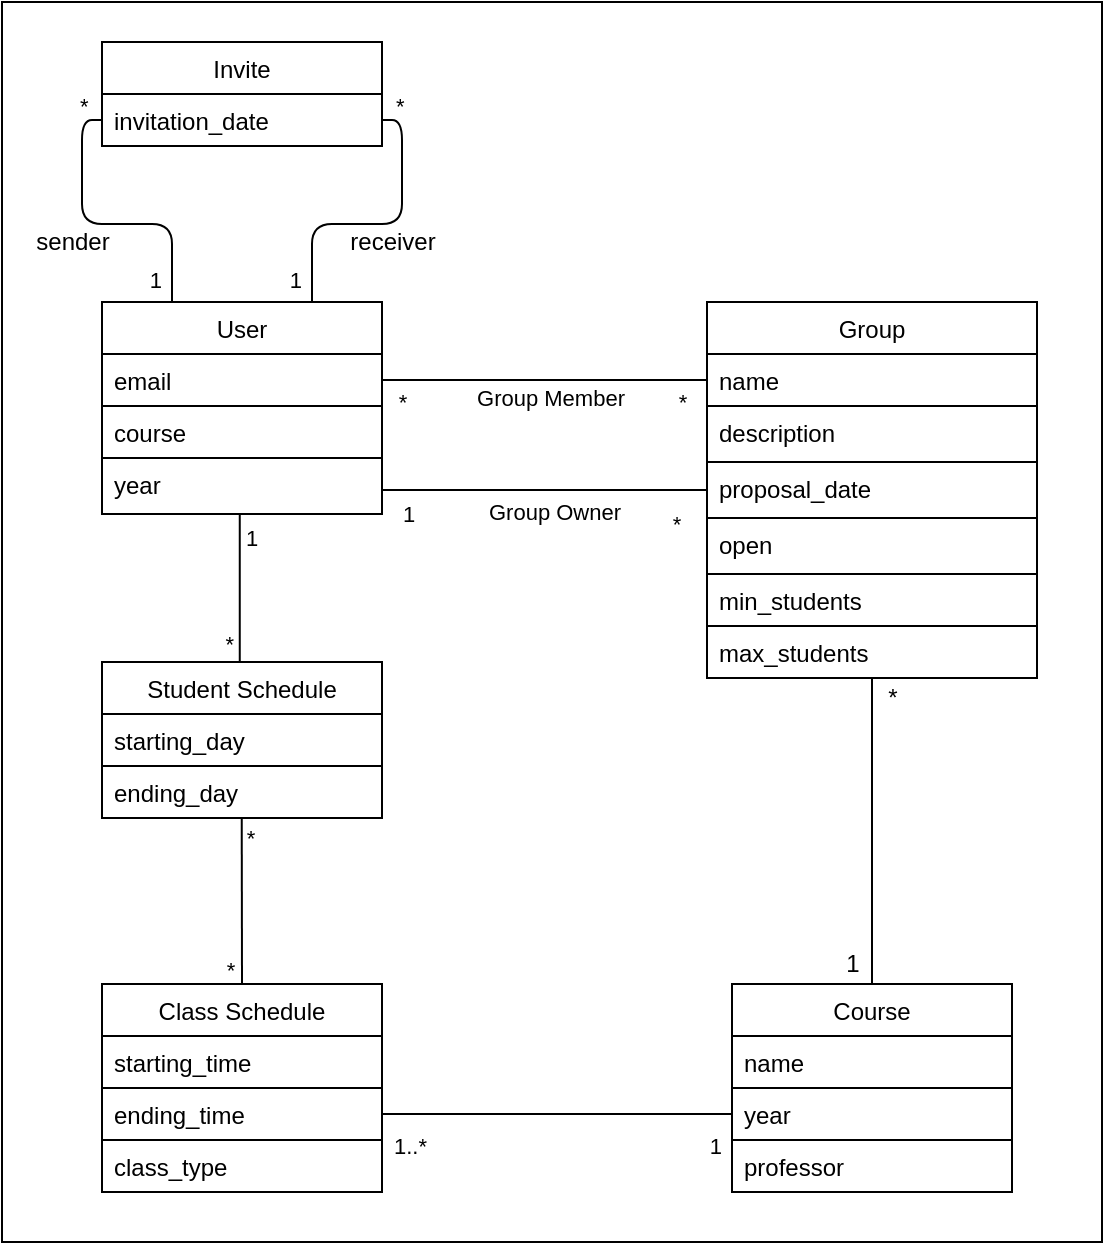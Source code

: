 <mxfile>
    <diagram id="Wl1pykvxas4ZJPK3ME9j" name="Page-1">
        <mxGraphModel dx="374" dy="793" grid="1" gridSize="10" guides="1" tooltips="1" connect="1" arrows="1" fold="1" page="1" pageScale="1" pageWidth="827" pageHeight="1169" background="none" math="0" shadow="0">
            <root>
                <mxCell id="0"/>
                <mxCell id="1" parent="0"/>
                <mxCell id="119" value="" style="rounded=0;whiteSpace=wrap;html=1;" parent="1" vertex="1">
                    <mxGeometry x="180" y="150" width="550" height="620" as="geometry"/>
                </mxCell>
                <mxCell id="2" value="User" style="swimlane;fontStyle=0;childLayout=stackLayout;horizontal=1;startSize=26;fillColor=#ffffff;horizontalStack=0;resizeParent=1;resizeParentMax=0;resizeLast=0;collapsible=1;marginBottom=0;labelBackgroundColor=none;strokeColor=default;" parent="1" vertex="1">
                    <mxGeometry x="230" y="300" width="140" height="106" as="geometry"/>
                </mxCell>
                <mxCell id="3" value="email" style="text;strokeColor=default;fillColor=#FFFFFF;align=left;verticalAlign=top;spacingLeft=4;spacingRight=4;overflow=hidden;rotatable=0;points=[[0,0.5],[1,0.5]];portConstraint=eastwest;labelBackgroundColor=none;" parent="2" vertex="1">
                    <mxGeometry y="26" width="140" height="26" as="geometry"/>
                </mxCell>
                <mxCell id="4" value="course" style="text;strokeColor=default;fillColor=#FFFFFF;align=left;verticalAlign=top;spacingLeft=4;spacingRight=4;overflow=hidden;rotatable=0;points=[[0,0.5],[1,0.5]];portConstraint=eastwest;labelBackgroundColor=none;" parent="2" vertex="1">
                    <mxGeometry y="52" width="140" height="26" as="geometry"/>
                </mxCell>
                <mxCell id="5" value="year" style="text;strokeColor=default;fillColor=#FFFFFF;align=left;verticalAlign=top;spacingLeft=4;spacingRight=4;overflow=hidden;rotatable=0;points=[[0,0.5],[1,0.5]];portConstraint=eastwest;labelBackgroundColor=none;" parent="2" vertex="1">
                    <mxGeometry y="78" width="140" height="28" as="geometry"/>
                </mxCell>
                <mxCell id="16" value="Group" style="swimlane;fontStyle=0;childLayout=stackLayout;horizontal=1;startSize=26;fillColor=#ffffff;horizontalStack=0;resizeParent=1;resizeParentMax=0;resizeLast=0;collapsible=1;marginBottom=0;labelBackgroundColor=none;" parent="1" vertex="1">
                    <mxGeometry x="532.5" y="300" width="165" height="188" as="geometry"/>
                </mxCell>
                <mxCell id="17" value="name" style="text;strokeColor=default;fillColor=#FFFFFF;align=left;verticalAlign=top;spacingLeft=4;spacingRight=4;overflow=hidden;rotatable=0;points=[[0,0.5],[1,0.5]];portConstraint=eastwest;labelBackgroundColor=none;" parent="16" vertex="1">
                    <mxGeometry y="26" width="165" height="26" as="geometry"/>
                </mxCell>
                <mxCell id="113" value="description" style="text;strokeColor=default;fillColor=#FFFFFF;align=left;verticalAlign=top;spacingLeft=4;spacingRight=4;overflow=hidden;rotatable=0;points=[[0,0.5],[1,0.5]];portConstraint=eastwest;labelBackgroundColor=none;" parent="16" vertex="1">
                    <mxGeometry y="52" width="165" height="28" as="geometry"/>
                </mxCell>
                <mxCell id="19" value="proposal_date" style="text;strokeColor=default;fillColor=#FFFFFF;align=left;verticalAlign=top;spacingLeft=4;spacingRight=4;overflow=hidden;rotatable=0;points=[[0,0.5],[1,0.5]];portConstraint=eastwest;labelBackgroundColor=none;" parent="16" vertex="1">
                    <mxGeometry y="80" width="165" height="28" as="geometry"/>
                </mxCell>
                <mxCell id="115" value="open" style="text;strokeColor=default;fillColor=#FFFFFF;align=left;verticalAlign=top;spacingLeft=4;spacingRight=4;overflow=hidden;rotatable=0;points=[[0,0.5],[1,0.5]];portConstraint=eastwest;labelBackgroundColor=none;" parent="16" vertex="1">
                    <mxGeometry y="108" width="165" height="28" as="geometry"/>
                </mxCell>
                <mxCell id="114" value="min_students" style="text;strokeColor=default;fillColor=#FFFFFF;align=left;verticalAlign=top;spacingLeft=4;spacingRight=4;overflow=hidden;rotatable=0;points=[[0,0.5],[1,0.5]];portConstraint=eastwest;labelBackgroundColor=none;" parent="16" vertex="1">
                    <mxGeometry y="136" width="165" height="26" as="geometry"/>
                </mxCell>
                <mxCell id="116" value="max_students" style="text;strokeColor=default;fillColor=#FFFFFF;align=left;verticalAlign=top;spacingLeft=4;spacingRight=4;overflow=hidden;rotatable=0;points=[[0,0.5],[1,0.5]];portConstraint=eastwest;labelBackgroundColor=none;" parent="16" vertex="1">
                    <mxGeometry y="162" width="165" height="26" as="geometry"/>
                </mxCell>
                <mxCell id="20" value="Course" style="swimlane;fontStyle=0;childLayout=stackLayout;horizontal=1;startSize=26;fillColor=#ffffff;horizontalStack=0;resizeParent=1;resizeParentMax=0;resizeLast=0;collapsible=1;marginBottom=0;labelBackgroundColor=none;" parent="1" vertex="1">
                    <mxGeometry x="545" y="641" width="140" height="104" as="geometry">
                        <mxRectangle x="230" y="250" width="50" height="26" as="alternateBounds"/>
                    </mxGeometry>
                </mxCell>
                <mxCell id="21" value="name" style="text;strokeColor=default;fillColor=#FFFFFF;align=left;verticalAlign=top;spacingLeft=4;spacingRight=4;overflow=hidden;rotatable=0;points=[[0,0.5],[1,0.5]];portConstraint=eastwest;labelBackgroundColor=none;" parent="20" vertex="1">
                    <mxGeometry y="26" width="140" height="26" as="geometry"/>
                </mxCell>
                <mxCell id="22" value="year" style="text;strokeColor=default;fillColor=#FFFFFF;align=left;verticalAlign=top;spacingLeft=4;spacingRight=4;overflow=hidden;rotatable=0;points=[[0,0.5],[1,0.5]];portConstraint=eastwest;labelBackgroundColor=none;" parent="20" vertex="1">
                    <mxGeometry y="52" width="140" height="26" as="geometry"/>
                </mxCell>
                <mxCell id="23" value="professor" style="text;strokeColor=default;fillColor=#FFFFFF;align=left;verticalAlign=top;spacingLeft=4;spacingRight=4;overflow=hidden;rotatable=0;points=[[0,0.5],[1,0.5]];portConstraint=eastwest;labelBackgroundColor=none;" parent="20" vertex="1">
                    <mxGeometry y="78" width="140" height="26" as="geometry"/>
                </mxCell>
                <mxCell id="28" value="Class Schedule" style="swimlane;fontStyle=0;childLayout=stackLayout;horizontal=1;startSize=26;fillColor=#ffffff;horizontalStack=0;resizeParent=1;resizeParentMax=0;resizeLast=0;collapsible=1;marginBottom=0;labelBackgroundColor=none;" parent="1" vertex="1">
                    <mxGeometry x="230" y="641" width="140" height="104" as="geometry"/>
                </mxCell>
                <mxCell id="29" value="starting_time" style="text;strokeColor=default;fillColor=#FFFFFF;align=left;verticalAlign=top;spacingLeft=4;spacingRight=4;overflow=hidden;rotatable=0;points=[[0,0.5],[1,0.5]];portConstraint=eastwest;labelBackgroundColor=none;" parent="28" vertex="1">
                    <mxGeometry y="26" width="140" height="26" as="geometry"/>
                </mxCell>
                <mxCell id="30" value="ending_time" style="text;strokeColor=default;fillColor=#FFFFFF;align=left;verticalAlign=top;spacingLeft=4;spacingRight=4;overflow=hidden;rotatable=0;points=[[0,0.5],[1,0.5]];portConstraint=eastwest;labelBackgroundColor=none;" parent="28" vertex="1">
                    <mxGeometry y="52" width="140" height="26" as="geometry"/>
                </mxCell>
                <mxCell id="31" value="class_type" style="text;strokeColor=default;fillColor=#FFFFFF;align=left;verticalAlign=top;spacingLeft=4;spacingRight=4;overflow=hidden;rotatable=0;points=[[0,0.5],[1,0.5]];portConstraint=eastwest;labelBackgroundColor=none;" parent="28" vertex="1">
                    <mxGeometry y="78" width="140" height="26" as="geometry"/>
                </mxCell>
                <mxCell id="32" value="Student Schedule" style="swimlane;fontStyle=0;childLayout=stackLayout;horizontal=1;startSize=26;fillColor=#ffffff;horizontalStack=0;resizeParent=1;resizeParentMax=0;resizeLast=0;collapsible=1;marginBottom=0;labelBackgroundColor=none;" parent="1" vertex="1">
                    <mxGeometry x="230" y="480" width="140" height="78" as="geometry"/>
                </mxCell>
                <mxCell id="33" value="starting_day" style="text;strokeColor=default;fillColor=#FFFFFF;align=left;verticalAlign=top;spacingLeft=4;spacingRight=4;overflow=hidden;rotatable=0;points=[[0,0.5],[1,0.5]];portConstraint=eastwest;labelBackgroundColor=none;" parent="32" vertex="1">
                    <mxGeometry y="26" width="140" height="26" as="geometry"/>
                </mxCell>
                <mxCell id="34" value="ending_day" style="text;strokeColor=default;fillColor=#FFFFFF;align=left;verticalAlign=top;spacingLeft=4;spacingRight=4;overflow=hidden;rotatable=0;points=[[0,0.5],[1,0.5]];portConstraint=eastwest;labelBackgroundColor=none;" parent="32" vertex="1">
                    <mxGeometry y="52" width="140" height="26" as="geometry"/>
                </mxCell>
                <mxCell id="35" value="Invite" style="swimlane;fontStyle=0;childLayout=stackLayout;horizontal=1;startSize=26;fillColor=default;horizontalStack=0;resizeParent=1;resizeParentMax=0;resizeLast=0;collapsible=1;marginBottom=0;labelBackgroundColor=none;swimlaneLine=1;shadow=0;strokeColor=default;" parent="1" vertex="1">
                    <mxGeometry x="230" y="170" width="140" height="52" as="geometry"/>
                </mxCell>
                <mxCell id="36" value="invitation_date" style="text;strokeColor=default;fillColor=#FFFFFF;align=left;verticalAlign=top;spacingLeft=4;spacingRight=4;overflow=hidden;rotatable=0;points=[[0,0.5],[1,0.5]];portConstraint=eastwest;labelBackgroundColor=none;" parent="35" vertex="1">
                    <mxGeometry y="26" width="140" height="26" as="geometry"/>
                </mxCell>
                <mxCell id="50" style="edgeStyle=none;html=1;strokeColor=default;endArrow=none;endFill=0;labelBackgroundColor=none;exitX=1;exitY=0.571;exitDx=0;exitDy=0;entryX=0;entryY=0.5;entryDx=0;entryDy=0;exitPerimeter=0;" parent="1" source="5" target="16" edge="1">
                    <mxGeometry relative="1" as="geometry">
                        <Array as="points"/>
                        <mxPoint x="530" y="392" as="targetPoint"/>
                        <mxPoint x="400" y="390" as="sourcePoint"/>
                    </mxGeometry>
                </mxCell>
                <mxCell id="65" value="Group Owner" style="edgeLabel;html=1;align=center;verticalAlign=middle;resizable=0;points=[];labelBackgroundColor=none;" parent="50" connectable="0" vertex="1">
                    <mxGeometry x="-0.29" relative="1" as="geometry">
                        <mxPoint x="28" y="11" as="offset"/>
                    </mxGeometry>
                </mxCell>
                <mxCell id="66" value="1" style="edgeLabel;html=1;align=center;verticalAlign=middle;resizable=0;points=[];labelBackgroundColor=none;" parent="50" connectable="0" vertex="1">
                    <mxGeometry x="-0.843" y="4" relative="1" as="geometry">
                        <mxPoint y="16" as="offset"/>
                    </mxGeometry>
                </mxCell>
                <mxCell id="68" value="*" style="edgeLabel;html=1;align=center;verticalAlign=middle;resizable=0;points=[];labelBackgroundColor=none;" parent="50" connectable="0" vertex="1">
                    <mxGeometry x="0.806" y="2" relative="1" as="geometry">
                        <mxPoint y="19" as="offset"/>
                    </mxGeometry>
                </mxCell>
                <mxCell id="55" value="" style="endArrow=none;html=1;edgeStyle=orthogonalEdgeStyle;entryX=0;entryY=0.5;entryDx=0;entryDy=0;exitX=1;exitY=0.5;exitDx=0;exitDy=0;labelBackgroundColor=none;" parent="1" source="30" target="22" edge="1">
                    <mxGeometry relative="1" as="geometry">
                        <mxPoint x="370" y="700" as="sourcePoint"/>
                        <mxPoint x="530" y="700" as="targetPoint"/>
                    </mxGeometry>
                </mxCell>
                <mxCell id="56" value="1..*" style="edgeLabel;resizable=0;html=1;align=left;verticalAlign=bottom;labelBackgroundColor=none;" parent="55" connectable="0" vertex="1">
                    <mxGeometry x="-1" relative="1" as="geometry">
                        <mxPoint x="4" y="24" as="offset"/>
                    </mxGeometry>
                </mxCell>
                <mxCell id="57" value="1" style="edgeLabel;resizable=0;html=1;align=right;verticalAlign=bottom;labelBackgroundColor=none;" parent="55" connectable="0" vertex="1">
                    <mxGeometry x="1" relative="1" as="geometry">
                        <mxPoint x="-5" y="24" as="offset"/>
                    </mxGeometry>
                </mxCell>
                <mxCell id="61" value="" style="endArrow=none;html=1;edgeStyle=orthogonalEdgeStyle;entryX=0.25;entryY=0;entryDx=0;entryDy=0;exitX=0;exitY=0.5;exitDx=0;exitDy=0;labelBackgroundColor=none;" parent="1" source="36" target="2" edge="1">
                    <mxGeometry relative="1" as="geometry">
                        <mxPoint x="70" y="270" as="sourcePoint"/>
                        <mxPoint x="230" y="270" as="targetPoint"/>
                    </mxGeometry>
                </mxCell>
                <mxCell id="62" value="*" style="edgeLabel;resizable=0;html=1;align=left;verticalAlign=bottom;labelBackgroundColor=none;" parent="61" connectable="0" vertex="1">
                    <mxGeometry x="-1" relative="1" as="geometry">
                        <mxPoint x="-13" y="1" as="offset"/>
                    </mxGeometry>
                </mxCell>
                <mxCell id="63" value="1" style="edgeLabel;resizable=0;html=1;align=right;verticalAlign=bottom;labelBackgroundColor=none;" parent="61" connectable="0" vertex="1">
                    <mxGeometry x="1" relative="1" as="geometry">
                        <mxPoint x="-5" y="-3" as="offset"/>
                    </mxGeometry>
                </mxCell>
                <mxCell id="67" value="sender" style="text;html=1;align=center;verticalAlign=middle;resizable=0;points=[];autosize=1;strokeColor=none;fillColor=none;labelBackgroundColor=none;" parent="1" vertex="1">
                    <mxGeometry x="190" y="260" width="50" height="20" as="geometry"/>
                </mxCell>
                <mxCell id="69" value="" style="endArrow=none;html=1;edgeStyle=orthogonalEdgeStyle;entryX=0.75;entryY=0;entryDx=0;entryDy=0;exitX=1;exitY=0.5;exitDx=0;exitDy=0;labelBackgroundColor=none;" parent="1" source="36" target="2" edge="1">
                    <mxGeometry relative="1" as="geometry">
                        <mxPoint x="300" y="209" as="sourcePoint"/>
                        <mxPoint x="335" y="300" as="targetPoint"/>
                    </mxGeometry>
                </mxCell>
                <mxCell id="71" value="1" style="edgeLabel;resizable=0;html=1;align=right;verticalAlign=bottom;labelBackgroundColor=none;" parent="69" connectable="0" vertex="1">
                    <mxGeometry x="1" relative="1" as="geometry">
                        <mxPoint x="-5" y="-3" as="offset"/>
                    </mxGeometry>
                </mxCell>
                <mxCell id="72" value="*" style="edgeLabel;resizable=0;html=1;align=left;verticalAlign=bottom;labelBackgroundColor=none;" parent="1" connectable="0" vertex="1">
                    <mxGeometry x="375" y="210" as="geometry"/>
                </mxCell>
                <mxCell id="74" style="edgeStyle=none;html=1;strokeColor=default;endArrow=none;endFill=0;labelBackgroundColor=none;exitX=1;exitY=0.5;exitDx=0;exitDy=0;entryX=0;entryY=0.5;entryDx=0;entryDy=0;" parent="1" source="3" target="17" edge="1">
                    <mxGeometry relative="1" as="geometry">
                        <Array as="points"/>
                        <mxPoint x="490" y="339" as="targetPoint"/>
                        <mxPoint x="400" y="347" as="sourcePoint"/>
                    </mxGeometry>
                </mxCell>
                <mxCell id="75" value="Group Member" style="edgeLabel;html=1;align=center;verticalAlign=middle;resizable=0;points=[];labelBackgroundColor=none;" parent="74" connectable="0" vertex="1">
                    <mxGeometry x="-0.29" relative="1" as="geometry">
                        <mxPoint x="26" y="9" as="offset"/>
                    </mxGeometry>
                </mxCell>
                <mxCell id="76" value="*" style="edgeLabel;html=1;align=center;verticalAlign=middle;resizable=0;points=[];labelBackgroundColor=none;" parent="74" connectable="0" vertex="1">
                    <mxGeometry x="-0.843" y="4" relative="1" as="geometry">
                        <mxPoint x="-3" y="15" as="offset"/>
                    </mxGeometry>
                </mxCell>
                <mxCell id="77" value="*" style="edgeLabel;html=1;align=center;verticalAlign=middle;resizable=0;points=[];labelBackgroundColor=none;" parent="74" connectable="0" vertex="1">
                    <mxGeometry x="0.806" y="2" relative="1" as="geometry">
                        <mxPoint x="3" y="13" as="offset"/>
                    </mxGeometry>
                </mxCell>
                <mxCell id="79" value="" style="endArrow=none;html=1;edgeStyle=orthogonalEdgeStyle;exitX=0.492;exitY=1.01;exitDx=0;exitDy=0;exitPerimeter=0;labelBackgroundColor=none;" parent="1" source="5" target="32" edge="1">
                    <mxGeometry relative="1" as="geometry">
                        <mxPoint x="300" y="410" as="sourcePoint"/>
                        <mxPoint x="180" y="380" as="targetPoint"/>
                        <Array as="points">
                            <mxPoint x="300" y="480"/>
                            <mxPoint x="300" y="480"/>
                        </Array>
                    </mxGeometry>
                </mxCell>
                <mxCell id="80" value="1" style="edgeLabel;resizable=0;html=1;align=left;verticalAlign=bottom;labelBackgroundColor=none;" parent="79" connectable="0" vertex="1">
                    <mxGeometry x="-1" relative="1" as="geometry">
                        <mxPoint x="1" y="20" as="offset"/>
                    </mxGeometry>
                </mxCell>
                <mxCell id="81" value="*" style="edgeLabel;resizable=0;html=1;align=right;verticalAlign=bottom;labelBackgroundColor=none;" parent="79" connectable="0" vertex="1">
                    <mxGeometry x="1" relative="1" as="geometry">
                        <mxPoint x="-2" as="offset"/>
                    </mxGeometry>
                </mxCell>
                <mxCell id="88" value="" style="endArrow=none;endFill=0;endSize=24;html=1;exitX=0.5;exitY=0;exitDx=0;exitDy=0;labelBackgroundColor=none;entryX=0.499;entryY=0.998;entryDx=0;entryDy=0;entryPerimeter=0;" parent="1" source="28" target="34" edge="1">
                    <mxGeometry width="160" relative="1" as="geometry">
                        <mxPoint x="297" y="630" as="sourcePoint"/>
                        <mxPoint x="130" y="560" as="targetPoint"/>
                        <Array as="points"/>
                    </mxGeometry>
                </mxCell>
                <mxCell id="94" value="" style="endArrow=none;html=1;edgeStyle=orthogonalEdgeStyle;exitX=0.5;exitY=1;exitDx=0;exitDy=0;entryX=0.5;entryY=0;entryDx=0;entryDy=0;labelBackgroundColor=none;" parent="1" source="16" target="20" edge="1">
                    <mxGeometry relative="1" as="geometry">
                        <mxPoint x="610.0" y="380" as="sourcePoint"/>
                        <mxPoint x="615" y="467" as="targetPoint"/>
                        <Array as="points"/>
                    </mxGeometry>
                </mxCell>
                <mxCell id="117" value="*" style="text;html=1;align=center;verticalAlign=middle;resizable=0;points=[];autosize=1;strokeColor=none;fillColor=none;fontSize=12;fontFamily=Helvetica;fontColor=default;labelBackgroundColor=none;" parent="1" vertex="1">
                    <mxGeometry x="615" y="488" width="20" height="20" as="geometry"/>
                </mxCell>
                <mxCell id="118" value="1" style="text;html=1;align=center;verticalAlign=middle;resizable=0;points=[];autosize=1;strokeColor=none;fillColor=none;fontSize=12;fontFamily=Helvetica;fontColor=default;labelBackgroundColor=none;" parent="1" vertex="1">
                    <mxGeometry x="595" y="621" width="20" height="20" as="geometry"/>
                </mxCell>
                <mxCell id="Zw8YGNk9KshHY_ORw7QG-119" value="receiver" style="text;html=1;align=center;verticalAlign=middle;resizable=0;points=[];autosize=1;strokeColor=none;fillColor=none;labelBackgroundColor=none;" parent="1" vertex="1">
                    <mxGeometry x="345" y="260" width="60" height="20" as="geometry"/>
                </mxCell>
                <mxCell id="122" value="*" style="edgeLabel;html=1;align=center;verticalAlign=middle;resizable=0;points=[];labelBackgroundColor=none;" parent="1" connectable="0" vertex="1">
                    <mxGeometry x="307" y="565" as="geometry">
                        <mxPoint x="-3" y="3" as="offset"/>
                    </mxGeometry>
                </mxCell>
                <mxCell id="123" value="*" style="edgeLabel;html=1;align=center;verticalAlign=middle;resizable=0;points=[];labelBackgroundColor=none;" parent="1" connectable="0" vertex="1">
                    <mxGeometry x="297" y="631" as="geometry">
                        <mxPoint x="-3" y="3" as="offset"/>
                    </mxGeometry>
                </mxCell>
            </root>
        </mxGraphModel>
    </diagram>
</mxfile>